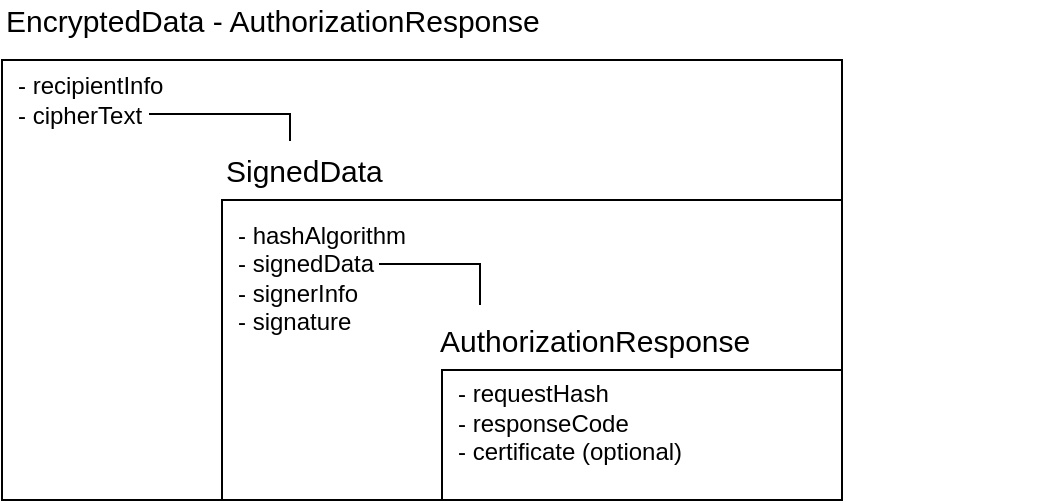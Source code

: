 <mxfile version="12.1.0" type="device" pages="1"><diagram id="tmoRqwXlG9qdIhXPIE8v" name="Page-1"><mxGraphModel dx="697" dy="399" grid="1" gridSize="10" guides="1" tooltips="1" connect="1" arrows="1" fold="1" page="1" pageScale="1" pageWidth="827" pageHeight="1169" math="0" shadow="0"><root><mxCell id="0"/><mxCell id="1" parent="0"/><mxCell id="GQad9RQ_AQmTn2VOyVyR-22" value="" style="rounded=0;whiteSpace=wrap;html=1;fontSize=15;" parent="1" vertex="1"><mxGeometry x="310" y="100" width="420" height="220" as="geometry"/></mxCell><mxCell id="GQad9RQ_AQmTn2VOyVyR-23" value="" style="rounded=0;whiteSpace=wrap;html=1;fontSize=15;" parent="1" vertex="1"><mxGeometry x="420" y="170" width="310" height="150" as="geometry"/></mxCell><mxCell id="GQad9RQ_AQmTn2VOyVyR-25" value="" style="rounded=0;whiteSpace=wrap;html=1;fontSize=15;" parent="1" vertex="1"><mxGeometry x="530" y="255" width="200" height="65" as="geometry"/></mxCell><mxCell id="GQad9RQ_AQmTn2VOyVyR-27" value="EncryptedData - AuthorizationResponse" style="text;html=1;strokeColor=none;fillColor=none;align=left;verticalAlign=middle;whiteSpace=wrap;rounded=0;fontSize=15;horizontal=1;" parent="1" vertex="1"><mxGeometry x="310" y="70" width="300" height="20" as="geometry"/></mxCell><mxCell id="GQad9RQ_AQmTn2VOyVyR-29" value="SignedData " style="text;html=1;strokeColor=none;fillColor=none;align=left;verticalAlign=middle;whiteSpace=wrap;rounded=0;fontSize=15;" parent="1" vertex="1"><mxGeometry x="420" y="145" width="300" height="20" as="geometry"/></mxCell><mxCell id="GQad9RQ_AQmTn2VOyVyR-30" value="AuthorizationResponse" style="text;html=1;strokeColor=none;fillColor=none;align=left;verticalAlign=middle;whiteSpace=wrap;rounded=0;fontSize=15;" parent="1" vertex="1"><mxGeometry x="527" y="230" width="300" height="20" as="geometry"/></mxCell><mxCell id="GQad9RQ_AQmTn2VOyVyR-32" value="&lt;div style=&quot;font-size: 14px&quot;&gt;&lt;font style=&quot;font-size: 12px&quot;&gt;- recipientInfo&lt;/font&gt;&lt;/div&gt;&lt;div style=&quot;font-size: 12px&quot;&gt;&lt;font style=&quot;font-size: 12px&quot;&gt;- cipherText&lt;br&gt;&lt;/font&gt;&lt;/div&gt;" style="text;html=1;strokeColor=none;fillColor=none;align=left;verticalAlign=middle;whiteSpace=wrap;rounded=0;fontSize=15;" parent="1" vertex="1"><mxGeometry x="316" y="89" width="110" height="60" as="geometry"/></mxCell><mxCell id="GQad9RQ_AQmTn2VOyVyR-39" value="" style="shape=partialRectangle;whiteSpace=wrap;html=1;bottom=0;right=0;fillColor=none;fontSize=15;align=left;direction=south;" parent="1" vertex="1"><mxGeometry x="384" y="127" width="70" height="13" as="geometry"/></mxCell><mxCell id="GQad9RQ_AQmTn2VOyVyR-40" value="&lt;div style=&quot;font-size: 14px&quot;&gt;&lt;font style=&quot;font-size: 12px&quot;&gt;- hashAlgorithm&lt;br&gt;&lt;/font&gt;&lt;/div&gt;&lt;div style=&quot;font-size: 12px&quot;&gt;&lt;font style=&quot;font-size: 12px&quot;&gt;- signedData&lt;br&gt;&lt;/font&gt;&lt;/div&gt;&lt;div style=&quot;font-size: 12px&quot;&gt;&lt;font style=&quot;font-size: 12px&quot;&gt;- signerInfo&lt;/font&gt;&lt;/div&gt;&lt;div style=&quot;font-size: 12px&quot;&gt;&lt;font style=&quot;font-size: 12px&quot;&gt;- signature&lt;br&gt;&lt;/font&gt;&lt;/div&gt;" style="text;html=1;strokeColor=none;fillColor=none;align=left;verticalAlign=middle;whiteSpace=wrap;rounded=0;fontSize=15;" parent="1" vertex="1"><mxGeometry x="426" y="177.5" width="110" height="60" as="geometry"/></mxCell><mxCell id="GQad9RQ_AQmTn2VOyVyR-41" value="" style="shape=partialRectangle;whiteSpace=wrap;html=1;bottom=0;right=0;fillColor=none;fontSize=15;align=left;direction=south;" parent="1" vertex="1"><mxGeometry x="499" y="202" width="50" height="20" as="geometry"/></mxCell><mxCell id="GQad9RQ_AQmTn2VOyVyR-45" value="&lt;div style=&quot;font-size: 14px&quot;&gt;&lt;font style=&quot;font-size: 12px&quot;&gt;- requestHash&lt;br&gt;&lt;/font&gt;&lt;/div&gt;&lt;div style=&quot;font-size: 12px&quot;&gt;&lt;font style=&quot;font-size: 12px&quot;&gt;- responseCode&lt;br&gt;&lt;/font&gt;&lt;/div&gt;&lt;div style=&quot;font-size: 12px&quot;&gt;&lt;font style=&quot;font-size: 12px&quot;&gt;- certificate (optional)&lt;br&gt;&lt;/font&gt;&lt;/div&gt;" style="text;html=1;strokeColor=none;fillColor=none;align=left;verticalAlign=middle;whiteSpace=wrap;rounded=0;fontSize=15;" parent="1" vertex="1"><mxGeometry x="536" y="250" width="165" height="60" as="geometry"/></mxCell></root></mxGraphModel></diagram></mxfile>